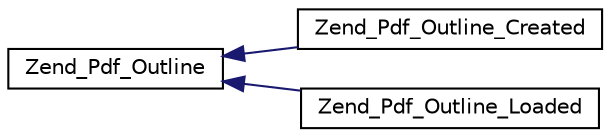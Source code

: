 digraph G
{
  edge [fontname="Helvetica",fontsize="10",labelfontname="Helvetica",labelfontsize="10"];
  node [fontname="Helvetica",fontsize="10",shape=record];
  rankdir="LR";
  Node1 [label="Zend_Pdf_Outline",height=0.2,width=0.4,color="black", fillcolor="white", style="filled",URL="$class_zend___pdf___outline.html"];
  Node1 -> Node2 [dir="back",color="midnightblue",fontsize="10",style="solid",fontname="Helvetica"];
  Node2 [label="Zend_Pdf_Outline_Created",height=0.2,width=0.4,color="black", fillcolor="white", style="filled",URL="$class_zend___pdf___outline___created.html"];
  Node1 -> Node3 [dir="back",color="midnightblue",fontsize="10",style="solid",fontname="Helvetica"];
  Node3 [label="Zend_Pdf_Outline_Loaded",height=0.2,width=0.4,color="black", fillcolor="white", style="filled",URL="$class_zend___pdf___outline___loaded.html"];
}
